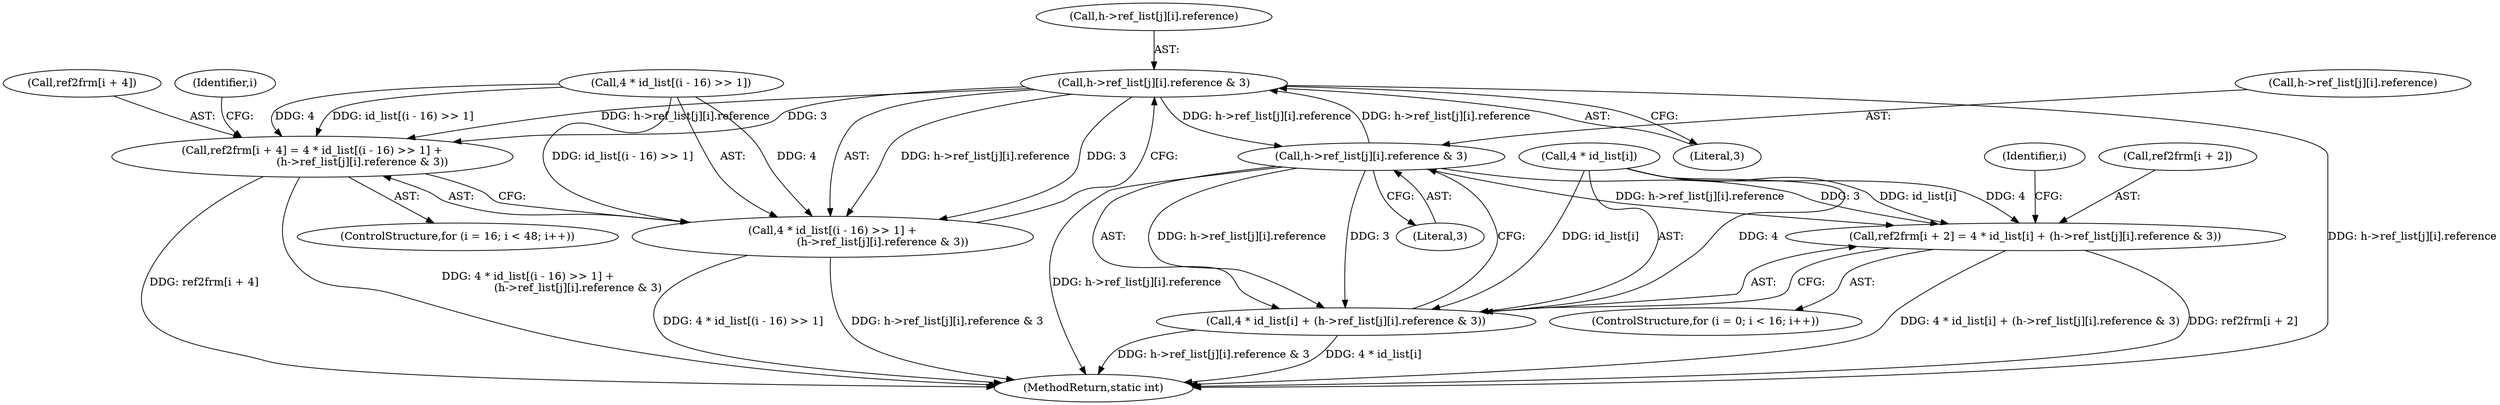 digraph "0_FFmpeg_29ffeef5e73b8f41ff3a3f2242d356759c66f91f@array" {
"1003243" [label="(Call,h->ref_list[j][i].reference & 3)"];
"1003193" [label="(Call,h->ref_list[j][i].reference & 3)"];
"1003243" [label="(Call,h->ref_list[j][i].reference & 3)"];
"1003181" [label="(Call,ref2frm[i + 2] = 4 * id_list[i] + (h->ref_list[j][i].reference & 3))"];
"1003187" [label="(Call,4 * id_list[i] + (h->ref_list[j][i].reference & 3))"];
"1003227" [label="(Call,ref2frm[i + 4] = 4 * id_list[(i - 16) >> 1] +\n                             (h->ref_list[j][i].reference & 3))"];
"1003233" [label="(Call,4 * id_list[(i - 16) >> 1] +\n                             (h->ref_list[j][i].reference & 3))"];
"1003187" [label="(Call,4 * id_list[i] + (h->ref_list[j][i].reference & 3))"];
"1003180" [label="(Identifier,i)"];
"1003228" [label="(Call,ref2frm[i + 4])"];
"1003253" [label="(Literal,3)"];
"1003194" [label="(Call,h->ref_list[j][i].reference)"];
"1003182" [label="(Call,ref2frm[i + 2])"];
"1003181" [label="(Call,ref2frm[i + 2] = 4 * id_list[i] + (h->ref_list[j][i].reference & 3))"];
"1003172" [label="(ControlStructure,for (i = 0; i < 16; i++))"];
"1003234" [label="(Call,4 * id_list[(i - 16) >> 1])"];
"1003226" [label="(Identifier,i)"];
"1003243" [label="(Call,h->ref_list[j][i].reference & 3)"];
"1003193" [label="(Call,h->ref_list[j][i].reference & 3)"];
"1003227" [label="(Call,ref2frm[i + 4] = 4 * id_list[(i - 16) >> 1] +\n                             (h->ref_list[j][i].reference & 3))"];
"1003435" [label="(MethodReturn,static int)"];
"1003218" [label="(ControlStructure,for (i = 16; i < 48; i++))"];
"1003203" [label="(Literal,3)"];
"1003244" [label="(Call,h->ref_list[j][i].reference)"];
"1003233" [label="(Call,4 * id_list[(i - 16) >> 1] +\n                             (h->ref_list[j][i].reference & 3))"];
"1003188" [label="(Call,4 * id_list[i])"];
"1003243" -> "1003233"  [label="AST: "];
"1003243" -> "1003253"  [label="CFG: "];
"1003244" -> "1003243"  [label="AST: "];
"1003253" -> "1003243"  [label="AST: "];
"1003233" -> "1003243"  [label="CFG: "];
"1003243" -> "1003435"  [label="DDG: h->ref_list[j][i].reference"];
"1003243" -> "1003193"  [label="DDG: h->ref_list[j][i].reference"];
"1003243" -> "1003227"  [label="DDG: h->ref_list[j][i].reference"];
"1003243" -> "1003227"  [label="DDG: 3"];
"1003243" -> "1003233"  [label="DDG: h->ref_list[j][i].reference"];
"1003243" -> "1003233"  [label="DDG: 3"];
"1003193" -> "1003243"  [label="DDG: h->ref_list[j][i].reference"];
"1003193" -> "1003187"  [label="AST: "];
"1003193" -> "1003203"  [label="CFG: "];
"1003194" -> "1003193"  [label="AST: "];
"1003203" -> "1003193"  [label="AST: "];
"1003187" -> "1003193"  [label="CFG: "];
"1003193" -> "1003435"  [label="DDG: h->ref_list[j][i].reference"];
"1003193" -> "1003181"  [label="DDG: h->ref_list[j][i].reference"];
"1003193" -> "1003181"  [label="DDG: 3"];
"1003193" -> "1003187"  [label="DDG: h->ref_list[j][i].reference"];
"1003193" -> "1003187"  [label="DDG: 3"];
"1003181" -> "1003172"  [label="AST: "];
"1003181" -> "1003187"  [label="CFG: "];
"1003182" -> "1003181"  [label="AST: "];
"1003187" -> "1003181"  [label="AST: "];
"1003180" -> "1003181"  [label="CFG: "];
"1003181" -> "1003435"  [label="DDG: 4 * id_list[i] + (h->ref_list[j][i].reference & 3)"];
"1003181" -> "1003435"  [label="DDG: ref2frm[i + 2]"];
"1003188" -> "1003181"  [label="DDG: 4"];
"1003188" -> "1003181"  [label="DDG: id_list[i]"];
"1003188" -> "1003187"  [label="AST: "];
"1003187" -> "1003435"  [label="DDG: h->ref_list[j][i].reference & 3"];
"1003187" -> "1003435"  [label="DDG: 4 * id_list[i]"];
"1003188" -> "1003187"  [label="DDG: 4"];
"1003188" -> "1003187"  [label="DDG: id_list[i]"];
"1003227" -> "1003218"  [label="AST: "];
"1003227" -> "1003233"  [label="CFG: "];
"1003228" -> "1003227"  [label="AST: "];
"1003233" -> "1003227"  [label="AST: "];
"1003226" -> "1003227"  [label="CFG: "];
"1003227" -> "1003435"  [label="DDG: ref2frm[i + 4]"];
"1003227" -> "1003435"  [label="DDG: 4 * id_list[(i - 16) >> 1] +\n                             (h->ref_list[j][i].reference & 3)"];
"1003234" -> "1003227"  [label="DDG: 4"];
"1003234" -> "1003227"  [label="DDG: id_list[(i - 16) >> 1]"];
"1003234" -> "1003233"  [label="AST: "];
"1003233" -> "1003435"  [label="DDG: 4 * id_list[(i - 16) >> 1]"];
"1003233" -> "1003435"  [label="DDG: h->ref_list[j][i].reference & 3"];
"1003234" -> "1003233"  [label="DDG: 4"];
"1003234" -> "1003233"  [label="DDG: id_list[(i - 16) >> 1]"];
}
